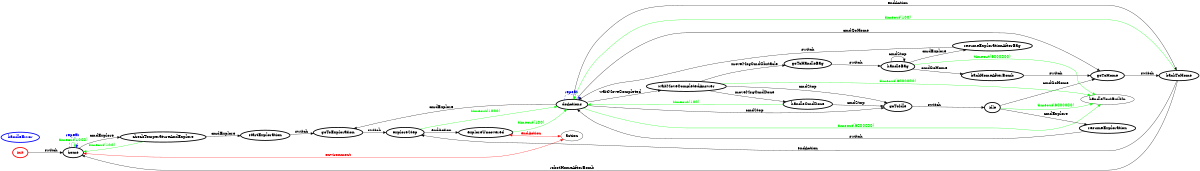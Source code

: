 /*
*
* A GraphViz DOT FSM description 
* Please use a GraphViz visualizer (like http://www.webgraphviz.com)
*  
*/

digraph finite_state_machine {
	rankdir=LR
	size="8,5"
	
	init [ color = red ][ fontcolor = red ][ penwidth = 3 ]
	goToHome [ color = black ][ fontcolor = black ][ penwidth = 3 ]
	goToExploration [ color = black ][ fontcolor = black ][ penwidth = 3 ]
	exploreUncovered [ color = black ][ fontcolor = black ][ penwidth = 3 ]
	checkTemperatureAndExplore [ color = black ][ fontcolor = black ][ penwidth = 3 ]
	doActions [ color = black ][ fontcolor = black ][ penwidth = 3 ]
	idle [ color = black ][ fontcolor = black ][ penwidth = 3 ]
	backHomeAfterBomb [ color = black ][ fontcolor = black ][ penwidth = 3 ]
	waitMoveCompletedAnswer [ color = black ][ fontcolor = black ][ penwidth = 3 ]
	handleCmdDone [ color = black ][ fontcolor = black ][ penwidth = 3 ]
	home [ color = black ][ fontcolor = black ][ penwidth = 3 ]
	backToHome [ color = black ][ fontcolor = black ][ penwidth = 3 ]
	handleBag [ color = black ][ fontcolor = black ][ penwidth = 3 ]
	goToIdle [ color = black ][ fontcolor = black ][ penwidth = 3 ]
	exploreStep [ color = black ][ fontcolor = black ][ penwidth = 3 ]
	goToHandleBag [ color = black ][ fontcolor = black ][ penwidth = 3 ]
	resumeExplorationAfterBag [ color = black ][ fontcolor = black ][ penwidth = 3 ]
	startExploration [ color = black ][ fontcolor = black ][ penwidth = 3 ]
	resumeExploration [ color = black ][ fontcolor = black ][ penwidth = 3 ]
	handleError [ color = blue ][ fontcolor = blue ][ penwidth = 3 ]
	
	doActions -> goToIdle [ label = "cmdStop" ][ color = black ][ fontcolor = black ]
	home -> home [ label = "timeout(1000)" ][ color = green ][ fontcolor = green ]
	doActions -> goToExploration [ label = "cmdExplore" ][ color = black ][ fontcolor = black ]
	doActions -> doActions [ label = "repeat "][ style = dashed ][ color = blue ][ fontcolor = blue ]
	exploreStep -> doActions [ label = "timeout(1000)" ][ color = green ][ fontcolor = green ]
	backHomeAfterBomb -> goToHome [ label = "switch" ][ color = black ][ fontcolor = black ]
	waitMoveCompletedAnswer -> handleToutBuiltIn [ label = "timeout(6000000)" ][ color = green ][ fontcolor = green ]
	waitMoveCompletedAnswer -> goToHandleBag [ label = "moveMsgCmdObstacle" ][ color = black ][ fontcolor = black ]
	doActions -> handleToutBuiltIn [ label = "timeout(6000000)" ][ color = green ][ fontcolor = green ]
	backToHome -> exploreStep [ label = "endAction" ][ color = black ][ fontcolor = black ]
	home -> action [ label = "environment" ][ color = red ][ fontcolor = red ][ dir = both ]
	handleCmdDone -> goToIdle [ label = "cmdStop" ][ color = black ][ fontcolor = black ]
	idle -> handleToutBuiltIn [ label = "timeout(6000000)" ][ color = green ][ fontcolor = green ]
	exploreUncovered -> action [ label = "endAction" ][ color = red ][ fontcolor = red ][ dir = both ]
	handleBag -> handleToutBuiltIn [ label = "timeout(6000000)" ][ color = green ][ fontcolor = green ]
	resumeExplorationAfterBag -> doActions [ label = "switch" ][ color = black ][ fontcolor = black ]
	init -> home [ label = "switch" ][ color = black ][ fontcolor = black ]
	doActions -> goToHome [ label = "cmdGoHome" ][ color = black ][ fontcolor = black ]
	handleBag -> handleBag [ label = "cmdStop" ][ color = black ][ fontcolor = black ]
	backToHome -> home [ label = "robotHomeAfterBomb" ][ color = black ][ fontcolor = black ]
	exploreUncovered -> doActions [ label = "timeout(100)" ][ color = green ][ fontcolor = green ]
	backToHome -> doActions [ label = "timeout(100)" ][ color = green ][ fontcolor = green ]
	goToHandleBag -> handleBag [ label = "switch" ][ color = black ][ fontcolor = black ]
	doActions -> backToHome [ label = "endAction" ][ color = black ][ fontcolor = black ]
	handleBag -> backHomeAfterBomb [ label = "cmdGoHome" ][ color = black ][ fontcolor = black ]
	idle -> goToHome [ label = "cmdGoHome" ][ color = black ][ fontcolor = black ]
	checkTemperatureAndExplore -> home [ label = "timeout(100)" ][ color = green ][ fontcolor = green ]
	waitMoveCompletedAnswer -> handleCmdDone [ label = "moveMsgCmdDone" ][ color = black ][ fontcolor = black ]
	goToIdle -> idle [ label = "switch" ][ color = black ][ fontcolor = black ]
	home -> checkTemperatureAndExplore [ label = "cmdExplore" ][ color = black ][ fontcolor = black ]
	doActions -> waitMoveCompletedAnswer [ label = "waitMoveCompleted" ][ color = black ][ fontcolor = black ]
	waitMoveCompletedAnswer -> goToIdle [ label = "cmdStop" ][ color = black ][ fontcolor = black ]
	idle -> resumeExploration [ label = "cmdExplore" ][ color = black ][ fontcolor = black ]
	home -> home [ label = "repeat "][ style = dashed ][ color = blue ][ fontcolor = blue ]
	handleBag -> resumeExplorationAfterBag [ label = "cmdExplore" ][ color = black ][ fontcolor = black ]
	handleCmdDone -> doActions [ label = "timeout(100)" ][ color = green ][ fontcolor = green ]
	resumeExploration -> doActions [ label = "switch" ][ color = black ][ fontcolor = black ]
	goToHome -> backToHome [ label = "switch" ][ color = black ][ fontcolor = black ]
	exploreStep -> exploreUncovered [ label = "endAction" ][ color = black ][ fontcolor = black ]
	startExploration -> goToExploration [ label = "switch" ][ color = black ][ fontcolor = black ]
	checkTemperatureAndExplore -> startExploration [ label = "cmdExplore" ][ color = black ][ fontcolor = black ]
	goToExploration -> exploreStep [ label = "switch" ][ color = black ][ fontcolor = black ]
}
